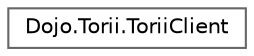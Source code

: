 digraph "Graphical Class Hierarchy"
{
 // LATEX_PDF_SIZE
  bgcolor="transparent";
  edge [fontname=Helvetica,fontsize=10,labelfontname=Helvetica,labelfontsize=10];
  node [fontname=Helvetica,fontsize=10,shape=box,height=0.2,width=0.4];
  rankdir="LR";
  Node0 [id="Node000000",label="Dojo.Torii.ToriiClient",height=0.2,width=0.4,color="grey40", fillcolor="white", style="filled",URL="$class_dojo_1_1_torii_1_1_torii_client.html",tooltip=" "];
}
